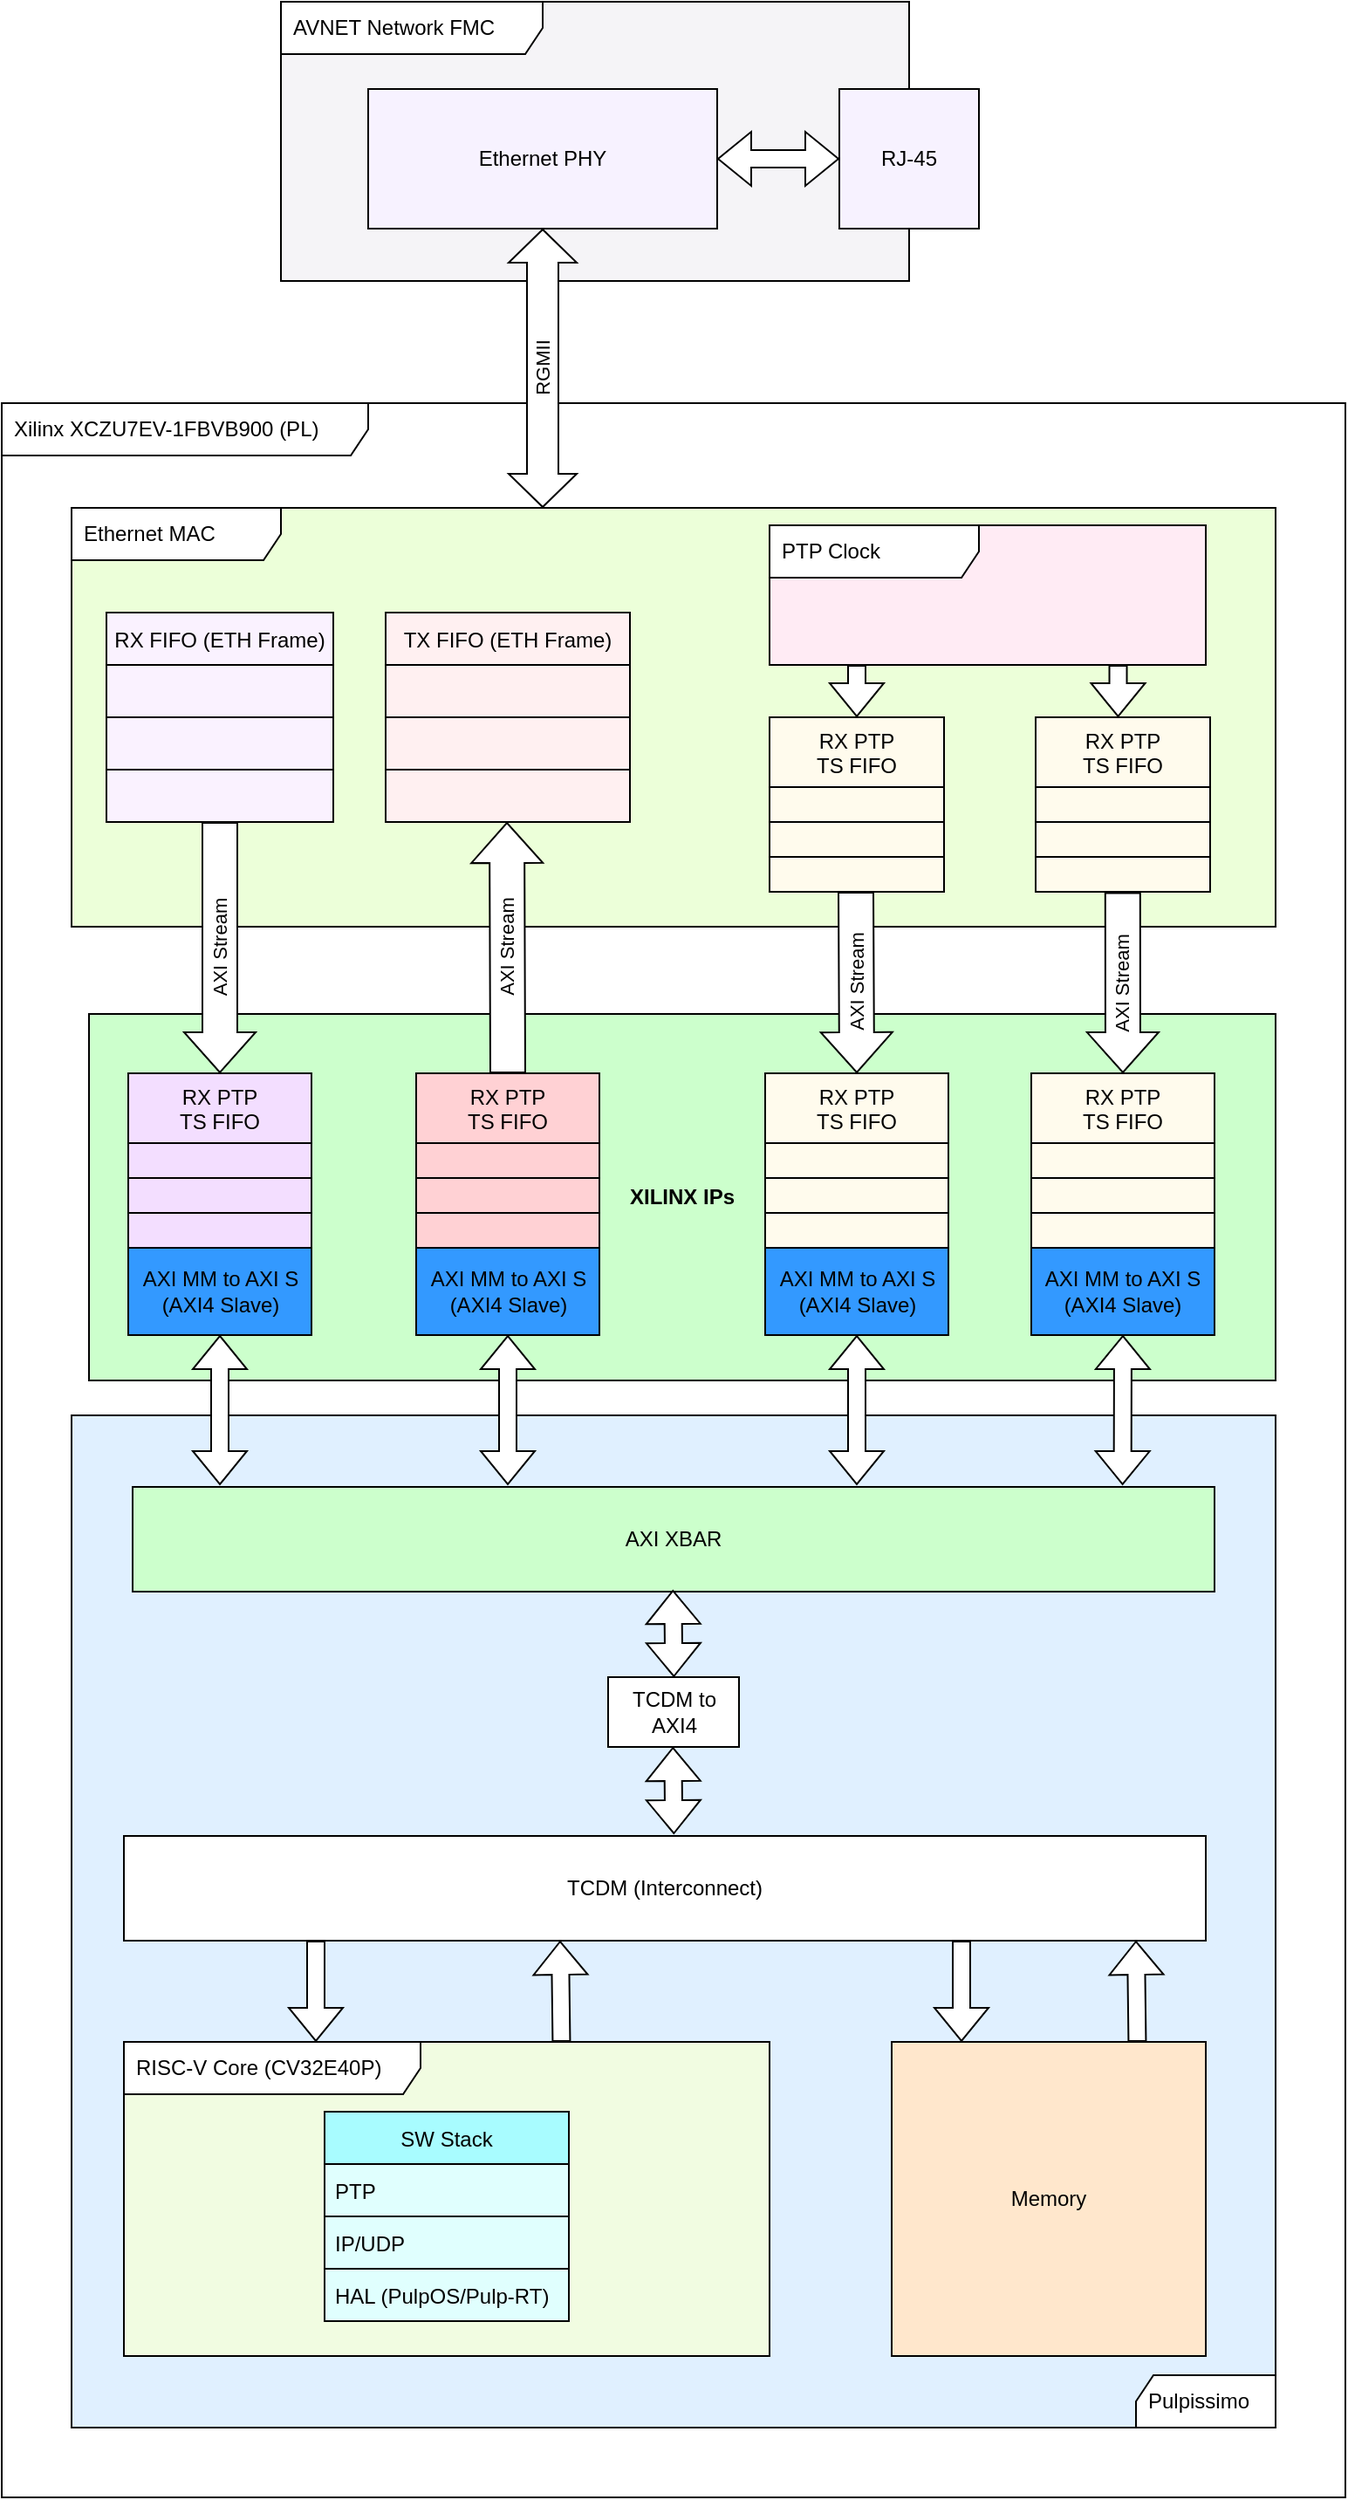 <mxfile version="15.8.7" type="github">
  <diagram id="mLPpQYJzLz1xqzUndZVS" name="Page-1">
    <mxGraphModel dx="1422" dy="752" grid="1" gridSize="10" guides="1" tooltips="1" connect="1" arrows="1" fold="1" page="1" pageScale="1" pageWidth="827" pageHeight="1169" math="0" shadow="0">
      <root>
        <mxCell id="0" />
        <mxCell id="1" parent="0" />
        <mxCell id="8U_8XwLauRsZ4ZYQqi3w-3" value="Xilinx XCZU7EV-1FBVB900 (PL)" style="shape=umlFrame;whiteSpace=wrap;html=1;width=210;height=30;boundedLbl=1;verticalAlign=middle;align=left;spacingLeft=5;fillColor=default;swimlaneFillColor=#ffffff;" parent="1" vertex="1">
          <mxGeometry x="40" y="240" width="770" height="1200" as="geometry" />
        </mxCell>
        <mxCell id="8U_8XwLauRsZ4ZYQqi3w-2" value="&lt;div&gt;Ethernet MAC&lt;/div&gt;" style="shape=umlFrame;whiteSpace=wrap;html=1;width=120;height=30;boundedLbl=1;verticalAlign=middle;align=left;spacingLeft=5;fillColor=#FFFFFF;swimlaneFillColor=#ECFFD9;" parent="1" vertex="1">
          <mxGeometry x="80" y="300" width="690" height="240" as="geometry" />
        </mxCell>
        <mxCell id="9wRkoVYpAe7Pgj8xl5cS-7" value="" style="group;fillColor=none;" parent="1" vertex="1" connectable="0">
          <mxGeometry x="200" y="10" width="400" height="160" as="geometry" />
        </mxCell>
        <mxCell id="9wRkoVYpAe7Pgj8xl5cS-1" value="AVNET Network FMC" style="shape=umlFrame;whiteSpace=wrap;html=1;width=150;height=30;boundedLbl=1;verticalAlign=middle;align=left;spacingLeft=5;fillColor=#FFFFFF;swimlaneFillColor=#F5F4F7;" parent="9wRkoVYpAe7Pgj8xl5cS-7" vertex="1">
          <mxGeometry width="360" height="160" as="geometry" />
        </mxCell>
        <mxCell id="9wRkoVYpAe7Pgj8xl5cS-3" value="&lt;span style=&quot;&quot;&gt;RJ-45&lt;/span&gt;" style="rounded=0;whiteSpace=wrap;html=1;labelBackgroundColor=none;fillColor=#F7F2FF;" parent="9wRkoVYpAe7Pgj8xl5cS-7" vertex="1">
          <mxGeometry x="320" y="50" width="80" height="80" as="geometry" />
        </mxCell>
        <mxCell id="9wRkoVYpAe7Pgj8xl5cS-4" value="Ethernet PHY" style="rounded=0;whiteSpace=wrap;html=1;labelBackgroundColor=none;fillColor=#F7F2FF;" parent="9wRkoVYpAe7Pgj8xl5cS-7" vertex="1">
          <mxGeometry x="50" y="50" width="200" height="80" as="geometry" />
        </mxCell>
        <mxCell id="9wRkoVYpAe7Pgj8xl5cS-6" value="" style="shape=flexArrow;endArrow=classic;startArrow=classic;html=1;rounded=0;fontColor=none;entryX=0;entryY=0.5;entryDx=0;entryDy=0;exitX=1;exitY=0.5;exitDx=0;exitDy=0;fillColor=default;" parent="9wRkoVYpAe7Pgj8xl5cS-7" source="9wRkoVYpAe7Pgj8xl5cS-4" target="9wRkoVYpAe7Pgj8xl5cS-3" edge="1">
          <mxGeometry width="100" height="100" relative="1" as="geometry">
            <mxPoint x="200" y="150" as="sourcePoint" />
            <mxPoint x="300" y="50" as="targetPoint" />
          </mxGeometry>
        </mxCell>
        <mxCell id="9wRkoVYpAe7Pgj8xl5cS-8" value="RGMII" style="shape=flexArrow;endArrow=classic;startArrow=classic;html=1;rounded=0;fontColor=none;entryX=0.5;entryY=1;entryDx=0;entryDy=0;width=18;fillColor=#FFFFFF;labelBackgroundColor=none;horizontal=0;startSize=6;" parent="1" target="9wRkoVYpAe7Pgj8xl5cS-4" edge="1">
          <mxGeometry width="100" height="100" relative="1" as="geometry">
            <mxPoint x="350" y="300" as="sourcePoint" />
            <mxPoint x="690" y="390" as="targetPoint" />
          </mxGeometry>
        </mxCell>
        <mxCell id="9wRkoVYpAe7Pgj8xl5cS-9" value="TX FIFO (ETH Frame)" style="swimlane;fontStyle=0;childLayout=stackLayout;horizontal=1;startSize=30;horizontalStack=0;resizeParent=1;resizeParentMax=0;resizeLast=0;collapsible=1;marginBottom=0;labelBackgroundColor=none;fontColor=none;fillColor=#FFF0F1;" parent="1" vertex="1">
          <mxGeometry x="260" y="360" width="140" height="120" as="geometry" />
        </mxCell>
        <mxCell id="9wRkoVYpAe7Pgj8xl5cS-10" value="  " style="text;strokeColor=default;fillColor=#FFF0F1;align=left;verticalAlign=middle;spacingLeft=4;spacingRight=4;overflow=hidden;points=[[0,0.5],[1,0.5]];portConstraint=eastwest;rotatable=0;labelBackgroundColor=none;fontColor=none;labelBorderColor=none;" parent="9wRkoVYpAe7Pgj8xl5cS-9" vertex="1">
          <mxGeometry y="30" width="140" height="30" as="geometry" />
        </mxCell>
        <mxCell id="9wRkoVYpAe7Pgj8xl5cS-11" value=" " style="text;strokeColor=default;fillColor=#FFF0F1;align=left;verticalAlign=middle;spacingLeft=4;spacingRight=4;overflow=hidden;points=[[0,0.5],[1,0.5]];portConstraint=eastwest;rotatable=0;labelBackgroundColor=none;fontColor=none;" parent="9wRkoVYpAe7Pgj8xl5cS-9" vertex="1">
          <mxGeometry y="60" width="140" height="30" as="geometry" />
        </mxCell>
        <mxCell id="9wRkoVYpAe7Pgj8xl5cS-12" value=" " style="text;strokeColor=default;fillColor=#FFF0F1;align=left;verticalAlign=middle;spacingLeft=4;spacingRight=4;overflow=hidden;points=[[0,0.5],[1,0.5]];portConstraint=eastwest;rotatable=0;labelBackgroundColor=none;fontColor=none;" parent="9wRkoVYpAe7Pgj8xl5cS-9" vertex="1">
          <mxGeometry y="90" width="140" height="30" as="geometry" />
        </mxCell>
        <mxCell id="9wRkoVYpAe7Pgj8xl5cS-14" value="RX FIFO (ETH Frame)" style="swimlane;fontStyle=0;childLayout=stackLayout;horizontal=1;startSize=30;horizontalStack=0;resizeParent=1;resizeParentMax=0;resizeLast=0;collapsible=1;marginBottom=0;labelBackgroundColor=none;fontColor=none;fillColor=#FAF2FF;" parent="1" vertex="1">
          <mxGeometry x="100" y="360" width="130" height="120" as="geometry" />
        </mxCell>
        <mxCell id="9wRkoVYpAe7Pgj8xl5cS-15" value="  " style="text;strokeColor=default;fillColor=#FAF2FF;align=left;verticalAlign=middle;spacingLeft=4;spacingRight=4;overflow=hidden;points=[[0,0.5],[1,0.5]];portConstraint=eastwest;rotatable=0;labelBackgroundColor=none;fontColor=none;labelBorderColor=none;" parent="9wRkoVYpAe7Pgj8xl5cS-14" vertex="1">
          <mxGeometry y="30" width="130" height="30" as="geometry" />
        </mxCell>
        <mxCell id="9wRkoVYpAe7Pgj8xl5cS-16" value=" " style="text;strokeColor=default;fillColor=#FAF2FF;align=left;verticalAlign=middle;spacingLeft=4;spacingRight=4;overflow=hidden;points=[[0,0.5],[1,0.5]];portConstraint=eastwest;rotatable=0;labelBackgroundColor=none;fontColor=none;" parent="9wRkoVYpAe7Pgj8xl5cS-14" vertex="1">
          <mxGeometry y="60" width="130" height="30" as="geometry" />
        </mxCell>
        <mxCell id="9wRkoVYpAe7Pgj8xl5cS-17" value=" " style="text;strokeColor=default;fillColor=#FAF2FF;align=left;verticalAlign=middle;spacingLeft=4;spacingRight=4;overflow=hidden;points=[[0,0.5],[1,0.5]];portConstraint=eastwest;rotatable=0;labelBackgroundColor=none;fontColor=none;" parent="9wRkoVYpAe7Pgj8xl5cS-14" vertex="1">
          <mxGeometry y="90" width="130" height="30" as="geometry" />
        </mxCell>
        <mxCell id="9wRkoVYpAe7Pgj8xl5cS-18" value="RX PTP &#xa;TS FIFO" style="swimlane;fontStyle=0;childLayout=stackLayout;horizontal=1;startSize=40;horizontalStack=0;resizeParent=1;resizeParentMax=0;resizeLast=0;collapsible=1;marginBottom=0;labelBackgroundColor=none;fontColor=none;fillColor=#FFFBED;" parent="1" vertex="1">
          <mxGeometry x="480" y="420" width="100" height="100" as="geometry" />
        </mxCell>
        <mxCell id="9wRkoVYpAe7Pgj8xl5cS-19" value="  " style="text;strokeColor=default;fillColor=#FFFBED;align=left;verticalAlign=middle;spacingLeft=4;spacingRight=4;overflow=hidden;points=[[0,0.5],[1,0.5]];portConstraint=eastwest;rotatable=0;labelBackgroundColor=none;fontColor=none;labelBorderColor=none;" parent="9wRkoVYpAe7Pgj8xl5cS-18" vertex="1">
          <mxGeometry y="40" width="100" height="20" as="geometry" />
        </mxCell>
        <mxCell id="9wRkoVYpAe7Pgj8xl5cS-20" value=" " style="text;strokeColor=default;fillColor=#FFFBED;align=left;verticalAlign=middle;spacingLeft=4;spacingRight=4;overflow=hidden;points=[[0,0.5],[1,0.5]];portConstraint=eastwest;rotatable=0;labelBackgroundColor=none;fontColor=none;" parent="9wRkoVYpAe7Pgj8xl5cS-18" vertex="1">
          <mxGeometry y="60" width="100" height="20" as="geometry" />
        </mxCell>
        <mxCell id="9wRkoVYpAe7Pgj8xl5cS-21" value=" " style="text;strokeColor=default;fillColor=#FFFBED;align=left;verticalAlign=middle;spacingLeft=4;spacingRight=4;overflow=hidden;points=[[0,0.5],[1,0.5]];portConstraint=eastwest;rotatable=0;labelBackgroundColor=none;fontColor=none;" parent="9wRkoVYpAe7Pgj8xl5cS-18" vertex="1">
          <mxGeometry y="80" width="100" height="20" as="geometry" />
        </mxCell>
        <mxCell id="9wRkoVYpAe7Pgj8xl5cS-26" value="PTP Clock" style="shape=umlFrame;whiteSpace=wrap;html=1;width=120;height=30;boundedLbl=1;verticalAlign=middle;align=left;spacingLeft=5;fillColor=#FFFFFF;swimlaneFillColor=#FFEBF4;" parent="1" vertex="1">
          <mxGeometry x="480" y="310" width="250" height="80" as="geometry" />
        </mxCell>
        <mxCell id="9wRkoVYpAe7Pgj8xl5cS-29" value="Pulpissimo" style="shape=umlFrame;whiteSpace=wrap;html=1;width=80;height=30;boundedLbl=1;verticalAlign=middle;align=left;spacingLeft=5;fillColor=#FFFFFF;swimlaneFillColor=#E0F0FF;direction=west;" parent="1" vertex="1">
          <mxGeometry x="80" y="820" width="690" height="580" as="geometry" />
        </mxCell>
        <mxCell id="9wRkoVYpAe7Pgj8xl5cS-37" value="TCDM (Interconnect)" style="rounded=0;whiteSpace=wrap;html=1;glass=0;labelBackgroundColor=none;labelBorderColor=none;fontColor=none;strokeColor=default;fillColor=#FFFFFF;" parent="1" vertex="1">
          <mxGeometry x="110" y="1061" width="620" height="60" as="geometry" />
        </mxCell>
        <mxCell id="9wRkoVYpAe7Pgj8xl5cS-38" value="Memory" style="whiteSpace=wrap;html=1;aspect=fixed;glass=0;labelBackgroundColor=none;labelBorderColor=none;fontColor=none;strokeColor=default;fillColor=#FFE7CC;gradientColor=none;" parent="1" vertex="1">
          <mxGeometry x="550" y="1179" width="180" height="180" as="geometry" />
        </mxCell>
        <mxCell id="9wRkoVYpAe7Pgj8xl5cS-44" value="RISC-V Core (CV32E40P)" style="shape=umlFrame;whiteSpace=wrap;html=1;width=170;height=30;boundedLbl=1;verticalAlign=middle;align=left;spacingLeft=5;fillColor=#FFFFFF;swimlaneFillColor=#F1FCE1;direction=east;" parent="1" vertex="1">
          <mxGeometry x="110" y="1179" width="370" height="180" as="geometry" />
        </mxCell>
        <mxCell id="rF0F1VlUZs5a9LdYZ2Bc-1" value="&lt;b&gt;XILINX IPs&lt;/b&gt;" style="rounded=0;whiteSpace=wrap;html=1;fillColor=#CCFFCC;" vertex="1" parent="1">
          <mxGeometry x="90" y="590" width="680" height="210" as="geometry" />
        </mxCell>
        <mxCell id="9wRkoVYpAe7Pgj8xl5cS-49" value="RX PTP &#xa;TS FIFO" style="swimlane;fontStyle=0;childLayout=stackLayout;horizontal=1;startSize=40;horizontalStack=0;resizeParent=1;resizeParentMax=0;resizeLast=0;collapsible=1;marginBottom=0;labelBackgroundColor=none;fontColor=none;fillColor=#FFFBED;" parent="1" vertex="1">
          <mxGeometry x="632.5" y="420" width="100" height="100" as="geometry" />
        </mxCell>
        <mxCell id="9wRkoVYpAe7Pgj8xl5cS-50" value="  " style="text;strokeColor=default;fillColor=#FFFBED;align=left;verticalAlign=middle;spacingLeft=4;spacingRight=4;overflow=hidden;points=[[0,0.5],[1,0.5]];portConstraint=eastwest;rotatable=0;labelBackgroundColor=none;fontColor=none;labelBorderColor=none;" parent="9wRkoVYpAe7Pgj8xl5cS-49" vertex="1">
          <mxGeometry y="40" width="100" height="20" as="geometry" />
        </mxCell>
        <mxCell id="9wRkoVYpAe7Pgj8xl5cS-51" value=" " style="text;strokeColor=default;fillColor=#FFFBED;align=left;verticalAlign=middle;spacingLeft=4;spacingRight=4;overflow=hidden;points=[[0,0.5],[1,0.5]];portConstraint=eastwest;rotatable=0;labelBackgroundColor=none;fontColor=none;" parent="9wRkoVYpAe7Pgj8xl5cS-49" vertex="1">
          <mxGeometry y="60" width="100" height="20" as="geometry" />
        </mxCell>
        <mxCell id="9wRkoVYpAe7Pgj8xl5cS-52" value=" " style="text;strokeColor=default;fillColor=#FFFBED;align=left;verticalAlign=middle;spacingLeft=4;spacingRight=4;overflow=hidden;points=[[0,0.5],[1,0.5]];portConstraint=eastwest;rotatable=0;labelBackgroundColor=none;fontColor=none;" parent="9wRkoVYpAe7Pgj8xl5cS-49" vertex="1">
          <mxGeometry y="80" width="100" height="20" as="geometry" />
        </mxCell>
        <mxCell id="9wRkoVYpAe7Pgj8xl5cS-54" value="" style="shape=flexArrow;endArrow=classic;html=1;rounded=0;labelBackgroundColor=none;fontColor=none;fillColor=#FFFFFF;entryX=0.5;entryY=0;entryDx=0;entryDy=0;orthogonal=1;" parent="1" target="9wRkoVYpAe7Pgj8xl5cS-18" edge="1">
          <mxGeometry width="50" height="50" relative="1" as="geometry">
            <mxPoint x="530" y="390" as="sourcePoint" />
            <mxPoint x="310" y="550" as="targetPoint" />
          </mxGeometry>
        </mxCell>
        <mxCell id="9wRkoVYpAe7Pgj8xl5cS-56" value="" style="shape=flexArrow;endArrow=classic;html=1;rounded=0;labelBackgroundColor=none;fontColor=none;fillColor=#FFFFFF;entryX=0.5;entryY=0;entryDx=0;entryDy=0;orthogonal=1;" parent="1" edge="1">
          <mxGeometry width="50" height="50" relative="1" as="geometry">
            <mxPoint x="679.76" y="390" as="sourcePoint" />
            <mxPoint x="679.76" y="420" as="targetPoint" />
          </mxGeometry>
        </mxCell>
        <mxCell id="9wRkoVYpAe7Pgj8xl5cS-62" value="" style="shape=flexArrow;endArrow=classic;html=1;rounded=0;labelBackgroundColor=none;fontColor=none;fillColor=#FFFFFF;orthogonal=1;" parent="1" edge="1">
          <mxGeometry width="50" height="50" relative="1" as="geometry">
            <mxPoint x="220" y="1121" as="sourcePoint" />
            <mxPoint x="220" y="1179" as="targetPoint" />
          </mxGeometry>
        </mxCell>
        <mxCell id="9wRkoVYpAe7Pgj8xl5cS-64" value="" style="shape=flexArrow;endArrow=classic;html=1;rounded=0;labelBackgroundColor=none;fontColor=none;fillColor=#FFFFFF;exitX=0.356;exitY=0.01;exitDx=0;exitDy=0;exitPerimeter=0;" parent="1" edge="1">
          <mxGeometry width="50" height="50" relative="1" as="geometry">
            <mxPoint x="360.72" y="1179" as="sourcePoint" />
            <mxPoint x="360" y="1121" as="targetPoint" />
          </mxGeometry>
        </mxCell>
        <mxCell id="9wRkoVYpAe7Pgj8xl5cS-65" value="" style="shape=flexArrow;endArrow=classic;html=1;rounded=0;labelBackgroundColor=none;fontColor=none;fillColor=#FFFFFF;exitX=0.356;exitY=0.01;exitDx=0;exitDy=0;exitPerimeter=0;" parent="1" edge="1">
          <mxGeometry width="50" height="50" relative="1" as="geometry">
            <mxPoint x="690.72" y="1179" as="sourcePoint" />
            <mxPoint x="690" y="1121" as="targetPoint" />
          </mxGeometry>
        </mxCell>
        <mxCell id="9wRkoVYpAe7Pgj8xl5cS-66" value="" style="shape=flexArrow;endArrow=classic;html=1;rounded=0;labelBackgroundColor=none;fontColor=none;fillColor=#FFFFFF;orthogonal=1;" parent="1" edge="1">
          <mxGeometry width="50" height="50" relative="1" as="geometry">
            <mxPoint x="590" y="1121" as="sourcePoint" />
            <mxPoint x="590" y="1179" as="targetPoint" />
          </mxGeometry>
        </mxCell>
        <mxCell id="9wRkoVYpAe7Pgj8xl5cS-68" value="SW Stack" style="swimlane;fontStyle=0;childLayout=stackLayout;horizontal=1;startSize=30;horizontalStack=0;resizeParent=1;resizeParentMax=0;resizeLast=0;collapsible=1;marginBottom=0;glass=0;labelBackgroundColor=none;labelBorderColor=none;fontColor=none;strokeColor=default;fillColor=#A8FCFF;gradientColor=none;" parent="1" vertex="1">
          <mxGeometry x="225" y="1219" width="140" height="120" as="geometry" />
        </mxCell>
        <mxCell id="9wRkoVYpAe7Pgj8xl5cS-69" value="PTP" style="text;strokeColor=default;fillColor=#E0FFFE;align=left;verticalAlign=middle;spacingLeft=4;spacingRight=4;overflow=hidden;points=[[0,0.5],[1,0.5]];portConstraint=eastwest;rotatable=0;glass=0;labelBackgroundColor=none;labelBorderColor=none;fontColor=none;" parent="9wRkoVYpAe7Pgj8xl5cS-68" vertex="1">
          <mxGeometry y="30" width="140" height="30" as="geometry" />
        </mxCell>
        <mxCell id="9wRkoVYpAe7Pgj8xl5cS-70" value="IP/UDP" style="text;strokeColor=default;fillColor=#E0FFFE;align=left;verticalAlign=middle;spacingLeft=4;spacingRight=4;overflow=hidden;points=[[0,0.5],[1,0.5]];portConstraint=eastwest;rotatable=0;glass=0;labelBackgroundColor=none;labelBorderColor=none;fontColor=none;" parent="9wRkoVYpAe7Pgj8xl5cS-68" vertex="1">
          <mxGeometry y="60" width="140" height="30" as="geometry" />
        </mxCell>
        <mxCell id="9wRkoVYpAe7Pgj8xl5cS-71" value="HAL (PulpOS/Pulp-RT)" style="text;strokeColor=default;fillColor=#E0FFFE;align=left;verticalAlign=middle;spacingLeft=4;spacingRight=4;overflow=hidden;points=[[0,0.5],[1,0.5]];portConstraint=eastwest;rotatable=0;glass=0;labelBackgroundColor=none;labelBorderColor=none;fontColor=none;" parent="9wRkoVYpAe7Pgj8xl5cS-68" vertex="1">
          <mxGeometry y="90" width="140" height="30" as="geometry" />
        </mxCell>
        <mxCell id="0bZ0CAgHgtpychcCBRZJ-2" value="AXI Stream" style="shape=flexArrow;endArrow=classic;html=1;rounded=0;labelBackgroundColor=default;fontColor=none;fillColor=#FFFFFF;orthogonal=1;horizontal=0;width=20;endSize=7.33;entryX=0.5;entryY=0;entryDx=0;entryDy=0;" parent="1" target="eM6l_IBHpCTHizDekSns-28" edge="1">
          <mxGeometry width="50" height="50" relative="1" as="geometry">
            <mxPoint x="529.5" y="520" as="sourcePoint" />
            <mxPoint x="530" y="660" as="targetPoint" />
          </mxGeometry>
        </mxCell>
        <mxCell id="0bZ0CAgHgtpychcCBRZJ-3" value="AXI Stream" style="shape=flexArrow;endArrow=classic;html=1;rounded=0;labelBackgroundColor=default;fontColor=none;fillColor=#FFFFFF;orthogonal=1;horizontal=0;width=20;endSize=7.33;entryX=0.5;entryY=0;entryDx=0;entryDy=0;exitX=0.499;exitY=1.014;exitDx=0;exitDy=0;exitPerimeter=0;" parent="1" source="9wRkoVYpAe7Pgj8xl5cS-52" target="eM6l_IBHpCTHizDekSns-34" edge="1">
          <mxGeometry width="50" height="50" relative="1" as="geometry">
            <mxPoint x="683" y="520" as="sourcePoint" />
            <mxPoint x="680" y="660" as="targetPoint" />
          </mxGeometry>
        </mxCell>
        <mxCell id="eM6l_IBHpCTHizDekSns-1" value="AXI MM to AXI S" style="rounded=0;whiteSpace=wrap;html=1;" parent="1" vertex="1">
          <mxGeometry x="117.5" y="710" width="95" height="50" as="geometry" />
        </mxCell>
        <mxCell id="0bZ0CAgHgtpychcCBRZJ-1" value="AXI Stream" style="shape=flexArrow;endArrow=classic;html=1;rounded=0;labelBackgroundColor=default;fontColor=none;fillColor=#FFFFFF;orthogonal=1;horizontal=0;width=20;endSize=7.33;entryX=0.354;entryY=0;entryDx=0;entryDy=0;entryPerimeter=0;exitX=0.5;exitY=0;exitDx=0;exitDy=0;" parent="1" source="eM6l_IBHpCTHizDekSns-22" edge="1">
          <mxGeometry width="50" height="50" relative="1" as="geometry">
            <mxPoint x="329.48" y="660" as="sourcePoint" />
            <mxPoint x="329.5" y="480" as="targetPoint" />
          </mxGeometry>
        </mxCell>
        <mxCell id="eM6l_IBHpCTHizDekSns-5" value="AXI XBAR" style="rounded=0;whiteSpace=wrap;html=1;glass=0;labelBackgroundColor=none;labelBorderColor=none;fontColor=none;strokeColor=default;fillColor=#CCFFCC;" parent="1" vertex="1">
          <mxGeometry x="115" y="861" width="620" height="60" as="geometry" />
        </mxCell>
        <mxCell id="eM6l_IBHpCTHizDekSns-6" value="&lt;div&gt;TCDM to&lt;/div&gt;&lt;div&gt;AXI4&lt;br&gt;&lt;/div&gt;" style="rounded=0;whiteSpace=wrap;html=1;" parent="1" vertex="1">
          <mxGeometry x="387.5" y="970" width="75" height="40" as="geometry" />
        </mxCell>
        <mxCell id="eM6l_IBHpCTHizDekSns-19" value="" style="shape=flexArrow;endArrow=classic;startArrow=classic;html=1;rounded=0;entryX=0.5;entryY=1;entryDx=0;entryDy=0;fillColor=default;" parent="1" edge="1">
          <mxGeometry width="100" height="100" relative="1" as="geometry">
            <mxPoint x="425.16" y="970" as="sourcePoint" />
            <mxPoint x="424.66" y="920" as="targetPoint" />
          </mxGeometry>
        </mxCell>
        <mxCell id="eM6l_IBHpCTHizDekSns-20" value="" style="shape=flexArrow;endArrow=classic;startArrow=classic;html=1;rounded=0;entryX=0.5;entryY=1;entryDx=0;entryDy=0;fillColor=default;" parent="1" edge="1">
          <mxGeometry width="100" height="100" relative="1" as="geometry">
            <mxPoint x="425.16" y="1060" as="sourcePoint" />
            <mxPoint x="424.66" y="1010" as="targetPoint" />
          </mxGeometry>
        </mxCell>
        <mxCell id="eM6l_IBHpCTHizDekSns-2" value="AXI MM to AXI S&lt;br&gt;(AXI4 Slave)" style="rounded=0;whiteSpace=wrap;html=1;fillColor=#3399FF;" parent="1" vertex="1">
          <mxGeometry x="112.5" y="724" width="105" height="50" as="geometry" />
        </mxCell>
        <mxCell id="eM6l_IBHpCTHizDekSns-8" value="RX PTP &#xa;TS FIFO" style="swimlane;fontStyle=0;childLayout=stackLayout;horizontal=1;startSize=40;horizontalStack=0;resizeParent=1;resizeParentMax=0;resizeLast=0;collapsible=1;marginBottom=0;labelBackgroundColor=none;fontColor=none;fillColor=#F3DEFF;" parent="1" vertex="1">
          <mxGeometry x="112.5" y="624" width="105" height="100" as="geometry" />
        </mxCell>
        <mxCell id="eM6l_IBHpCTHizDekSns-9" value="  " style="text;strokeColor=default;fillColor=#F3DEFF;align=left;verticalAlign=middle;spacingLeft=4;spacingRight=4;overflow=hidden;points=[[0,0.5],[1,0.5]];portConstraint=eastwest;rotatable=0;labelBackgroundColor=none;fontColor=none;labelBorderColor=none;" parent="eM6l_IBHpCTHizDekSns-8" vertex="1">
          <mxGeometry y="40" width="105" height="20" as="geometry" />
        </mxCell>
        <mxCell id="eM6l_IBHpCTHizDekSns-10" value=" " style="text;strokeColor=default;fillColor=#F3DEFF;align=left;verticalAlign=middle;spacingLeft=4;spacingRight=4;overflow=hidden;points=[[0,0.5],[1,0.5]];portConstraint=eastwest;rotatable=0;labelBackgroundColor=none;fontColor=none;" parent="eM6l_IBHpCTHizDekSns-8" vertex="1">
          <mxGeometry y="60" width="105" height="20" as="geometry" />
        </mxCell>
        <mxCell id="eM6l_IBHpCTHizDekSns-11" value=" " style="text;strokeColor=default;fillColor=#F3DEFF;align=left;verticalAlign=middle;spacingLeft=4;spacingRight=4;overflow=hidden;points=[[0,0.5],[1,0.5]];portConstraint=eastwest;rotatable=0;labelBackgroundColor=none;fontColor=none;" parent="eM6l_IBHpCTHizDekSns-8" vertex="1">
          <mxGeometry y="80" width="105" height="20" as="geometry" />
        </mxCell>
        <mxCell id="eM6l_IBHpCTHizDekSns-18" value="" style="shape=flexArrow;endArrow=classic;startArrow=classic;html=1;rounded=0;entryX=0.5;entryY=1;entryDx=0;entryDy=0;fillColor=default;" parent="1" target="eM6l_IBHpCTHizDekSns-2" edge="1">
          <mxGeometry width="100" height="100" relative="1" as="geometry">
            <mxPoint x="165" y="860" as="sourcePoint" />
            <mxPoint x="410" y="770" as="targetPoint" />
          </mxGeometry>
        </mxCell>
        <mxCell id="eM6l_IBHpCTHizDekSns-21" value="AXI MM to AXI S&lt;br&gt;(AXI4 Slave)" style="rounded=0;whiteSpace=wrap;html=1;fillColor=#3399FF;" parent="1" vertex="1">
          <mxGeometry x="277.5" y="724" width="105" height="50" as="geometry" />
        </mxCell>
        <mxCell id="eM6l_IBHpCTHizDekSns-22" value="RX PTP &#xa;TS FIFO" style="swimlane;fontStyle=0;childLayout=stackLayout;horizontal=1;startSize=40;horizontalStack=0;resizeParent=1;resizeParentMax=0;resizeLast=0;collapsible=1;marginBottom=0;labelBackgroundColor=none;fontColor=none;fillColor=#FFD1D4;" parent="1" vertex="1">
          <mxGeometry x="277.5" y="624" width="105" height="100" as="geometry" />
        </mxCell>
        <mxCell id="eM6l_IBHpCTHizDekSns-23" value="  " style="text;strokeColor=default;fillColor=#FFD1D4;align=left;verticalAlign=middle;spacingLeft=4;spacingRight=4;overflow=hidden;points=[[0,0.5],[1,0.5]];portConstraint=eastwest;rotatable=0;labelBackgroundColor=none;fontColor=none;labelBorderColor=none;" parent="eM6l_IBHpCTHizDekSns-22" vertex="1">
          <mxGeometry y="40" width="105" height="20" as="geometry" />
        </mxCell>
        <mxCell id="eM6l_IBHpCTHizDekSns-24" value=" " style="text;strokeColor=default;fillColor=#FFD1D4;align=left;verticalAlign=middle;spacingLeft=4;spacingRight=4;overflow=hidden;points=[[0,0.5],[1,0.5]];portConstraint=eastwest;rotatable=0;labelBackgroundColor=none;fontColor=none;" parent="eM6l_IBHpCTHizDekSns-22" vertex="1">
          <mxGeometry y="60" width="105" height="20" as="geometry" />
        </mxCell>
        <mxCell id="eM6l_IBHpCTHizDekSns-25" value=" " style="text;strokeColor=default;fillColor=#FFD1D4;align=left;verticalAlign=middle;spacingLeft=4;spacingRight=4;overflow=hidden;points=[[0,0.5],[1,0.5]];portConstraint=eastwest;rotatable=0;labelBackgroundColor=none;fontColor=none;" parent="eM6l_IBHpCTHizDekSns-22" vertex="1">
          <mxGeometry y="80" width="105" height="20" as="geometry" />
        </mxCell>
        <mxCell id="eM6l_IBHpCTHizDekSns-26" value="" style="shape=flexArrow;endArrow=classic;startArrow=classic;html=1;rounded=0;entryX=0.5;entryY=1;entryDx=0;entryDy=0;fillColor=default;" parent="1" target="eM6l_IBHpCTHizDekSns-21" edge="1">
          <mxGeometry width="100" height="100" relative="1" as="geometry">
            <mxPoint x="330" y="860" as="sourcePoint" />
            <mxPoint x="575" y="770" as="targetPoint" />
          </mxGeometry>
        </mxCell>
        <mxCell id="eM6l_IBHpCTHizDekSns-27" value="AXI MM to AXI S&lt;br&gt;(AXI4 Slave)" style="rounded=0;whiteSpace=wrap;html=1;fillColor=#3399FF;" parent="1" vertex="1">
          <mxGeometry x="477.5" y="724" width="105" height="50" as="geometry" />
        </mxCell>
        <mxCell id="eM6l_IBHpCTHizDekSns-28" value="RX PTP &#xa;TS FIFO" style="swimlane;fontStyle=0;childLayout=stackLayout;horizontal=1;startSize=40;horizontalStack=0;resizeParent=1;resizeParentMax=0;resizeLast=0;collapsible=1;marginBottom=0;labelBackgroundColor=none;fontColor=none;fillColor=#FFFBED;" parent="1" vertex="1">
          <mxGeometry x="477.5" y="624" width="105" height="100" as="geometry" />
        </mxCell>
        <mxCell id="eM6l_IBHpCTHizDekSns-29" value="  " style="text;strokeColor=default;fillColor=#FFFBED;align=left;verticalAlign=middle;spacingLeft=4;spacingRight=4;overflow=hidden;points=[[0,0.5],[1,0.5]];portConstraint=eastwest;rotatable=0;labelBackgroundColor=none;fontColor=none;labelBorderColor=none;" parent="eM6l_IBHpCTHizDekSns-28" vertex="1">
          <mxGeometry y="40" width="105" height="20" as="geometry" />
        </mxCell>
        <mxCell id="eM6l_IBHpCTHizDekSns-30" value=" " style="text;strokeColor=default;fillColor=#FFFBED;align=left;verticalAlign=middle;spacingLeft=4;spacingRight=4;overflow=hidden;points=[[0,0.5],[1,0.5]];portConstraint=eastwest;rotatable=0;labelBackgroundColor=none;fontColor=none;" parent="eM6l_IBHpCTHizDekSns-28" vertex="1">
          <mxGeometry y="60" width="105" height="20" as="geometry" />
        </mxCell>
        <mxCell id="eM6l_IBHpCTHizDekSns-31" value=" " style="text;strokeColor=default;fillColor=#FFFBED;align=left;verticalAlign=middle;spacingLeft=4;spacingRight=4;overflow=hidden;points=[[0,0.5],[1,0.5]];portConstraint=eastwest;rotatable=0;labelBackgroundColor=none;fontColor=none;" parent="eM6l_IBHpCTHizDekSns-28" vertex="1">
          <mxGeometry y="80" width="105" height="20" as="geometry" />
        </mxCell>
        <mxCell id="eM6l_IBHpCTHizDekSns-32" value="" style="shape=flexArrow;endArrow=classic;startArrow=classic;html=1;rounded=0;entryX=0.5;entryY=1;entryDx=0;entryDy=0;fillColor=default;" parent="1" target="eM6l_IBHpCTHizDekSns-27" edge="1">
          <mxGeometry width="100" height="100" relative="1" as="geometry">
            <mxPoint x="530" y="860" as="sourcePoint" />
            <mxPoint x="775" y="770" as="targetPoint" />
          </mxGeometry>
        </mxCell>
        <mxCell id="eM6l_IBHpCTHizDekSns-33" value="AXI MM to AXI S&lt;br&gt;(AXI4 Slave)" style="rounded=0;whiteSpace=wrap;html=1;fillColor=#3399FF;" parent="1" vertex="1">
          <mxGeometry x="630" y="724" width="105" height="50" as="geometry" />
        </mxCell>
        <mxCell id="eM6l_IBHpCTHizDekSns-34" value="RX PTP &#xa;TS FIFO" style="swimlane;fontStyle=0;childLayout=stackLayout;horizontal=1;startSize=40;horizontalStack=0;resizeParent=1;resizeParentMax=0;resizeLast=0;collapsible=1;marginBottom=0;labelBackgroundColor=none;fontColor=none;fillColor=#FFFBED;" parent="1" vertex="1">
          <mxGeometry x="630" y="624" width="105" height="100" as="geometry" />
        </mxCell>
        <mxCell id="eM6l_IBHpCTHizDekSns-35" value="  " style="text;strokeColor=default;fillColor=#FFFBED;align=left;verticalAlign=middle;spacingLeft=4;spacingRight=4;overflow=hidden;points=[[0,0.5],[1,0.5]];portConstraint=eastwest;rotatable=0;labelBackgroundColor=none;fontColor=none;labelBorderColor=none;" parent="eM6l_IBHpCTHizDekSns-34" vertex="1">
          <mxGeometry y="40" width="105" height="20" as="geometry" />
        </mxCell>
        <mxCell id="eM6l_IBHpCTHizDekSns-36" value=" " style="text;strokeColor=default;fillColor=#FFFBED;align=left;verticalAlign=middle;spacingLeft=4;spacingRight=4;overflow=hidden;points=[[0,0.5],[1,0.5]];portConstraint=eastwest;rotatable=0;labelBackgroundColor=none;fontColor=none;" parent="eM6l_IBHpCTHizDekSns-34" vertex="1">
          <mxGeometry y="60" width="105" height="20" as="geometry" />
        </mxCell>
        <mxCell id="eM6l_IBHpCTHizDekSns-37" value=" " style="text;strokeColor=default;fillColor=#FFFBED;align=left;verticalAlign=middle;spacingLeft=4;spacingRight=4;overflow=hidden;points=[[0,0.5],[1,0.5]];portConstraint=eastwest;rotatable=0;labelBackgroundColor=none;fontColor=none;" parent="eM6l_IBHpCTHizDekSns-34" vertex="1">
          <mxGeometry y="80" width="105" height="20" as="geometry" />
        </mxCell>
        <mxCell id="eM6l_IBHpCTHizDekSns-38" value="" style="shape=flexArrow;endArrow=classic;startArrow=classic;html=1;rounded=0;entryX=0.5;entryY=1;entryDx=0;entryDy=0;fillColor=default;exitX=0.915;exitY=-0.017;exitDx=0;exitDy=0;exitPerimeter=0;" parent="1" source="eM6l_IBHpCTHizDekSns-5" target="eM6l_IBHpCTHizDekSns-33" edge="1">
          <mxGeometry width="100" height="100" relative="1" as="geometry">
            <mxPoint x="683" y="860" as="sourcePoint" />
            <mxPoint x="925" y="770" as="targetPoint" />
          </mxGeometry>
        </mxCell>
        <mxCell id="rF0F1VlUZs5a9LdYZ2Bc-2" value="AXI Stream" style="shape=flexArrow;endArrow=classic;html=1;rounded=0;labelBackgroundColor=default;fontColor=none;fillColor=#FFFFFF;orthogonal=1;horizontal=0;width=20;endSize=7.33;entryX=0.5;entryY=0;entryDx=0;entryDy=0;exitX=0.5;exitY=1;exitDx=0;exitDy=0;" edge="1" parent="1" source="9wRkoVYpAe7Pgj8xl5cS-14">
          <mxGeometry width="50" height="50" relative="1" as="geometry">
            <mxPoint x="164.5" y="520" as="sourcePoint" />
            <mxPoint x="165" y="624" as="targetPoint" />
          </mxGeometry>
        </mxCell>
      </root>
    </mxGraphModel>
  </diagram>
</mxfile>
